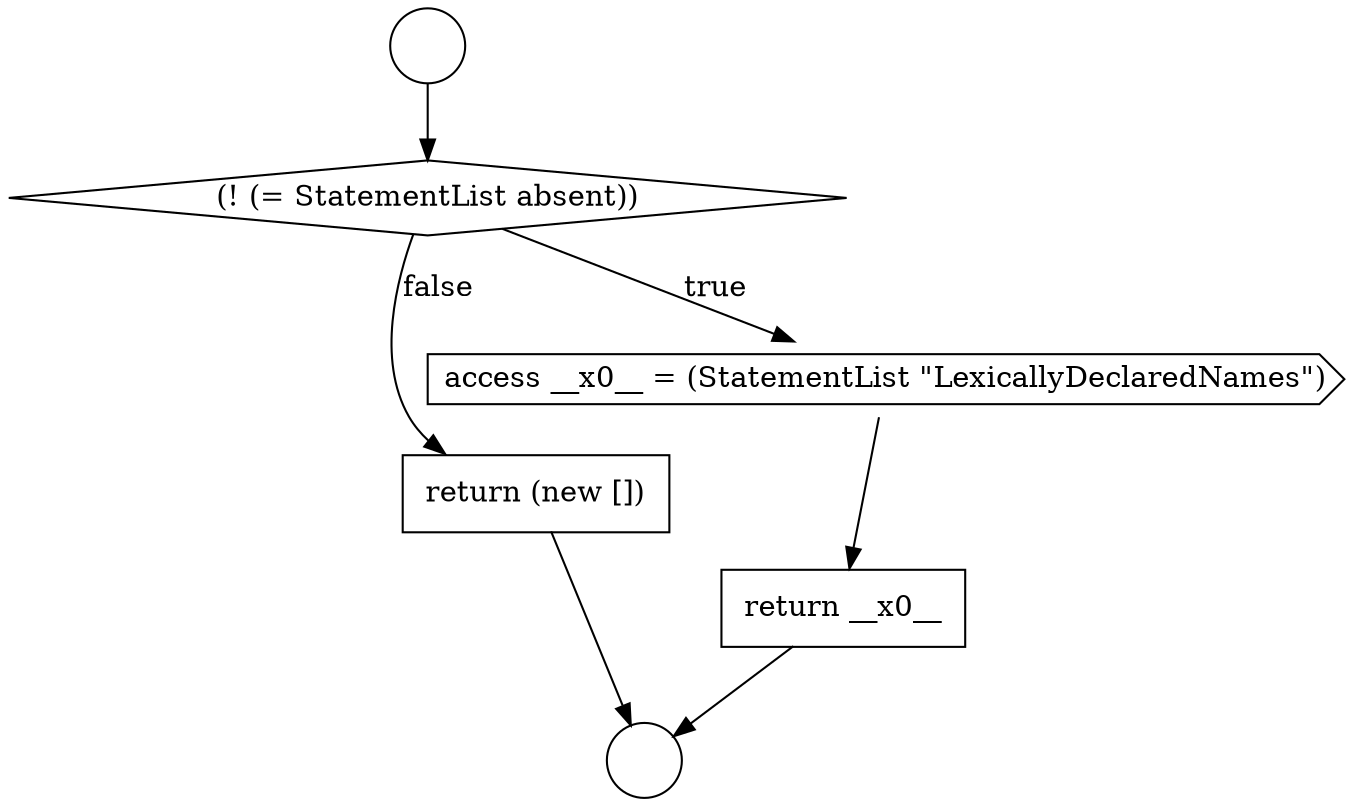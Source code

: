 digraph {
  node6976 [shape=none, margin=0, label=<<font color="black">
    <table border="0" cellborder="1" cellspacing="0" cellpadding="10">
      <tr><td align="left">return (new [])</td></tr>
    </table>
  </font>> color="black" fillcolor="white" style=filled]
  node6971 [shape=circle label=" " color="black" fillcolor="white" style=filled]
  node6972 [shape=circle label=" " color="black" fillcolor="white" style=filled]
  node6974 [shape=cds, label=<<font color="black">access __x0__ = (StatementList &quot;LexicallyDeclaredNames&quot;)</font>> color="black" fillcolor="white" style=filled]
  node6973 [shape=diamond, label=<<font color="black">(! (= StatementList absent))</font>> color="black" fillcolor="white" style=filled]
  node6975 [shape=none, margin=0, label=<<font color="black">
    <table border="0" cellborder="1" cellspacing="0" cellpadding="10">
      <tr><td align="left">return __x0__</td></tr>
    </table>
  </font>> color="black" fillcolor="white" style=filled]
  node6975 -> node6972 [ color="black"]
  node6976 -> node6972 [ color="black"]
  node6974 -> node6975 [ color="black"]
  node6973 -> node6974 [label=<<font color="black">true</font>> color="black"]
  node6973 -> node6976 [label=<<font color="black">false</font>> color="black"]
  node6971 -> node6973 [ color="black"]
}
